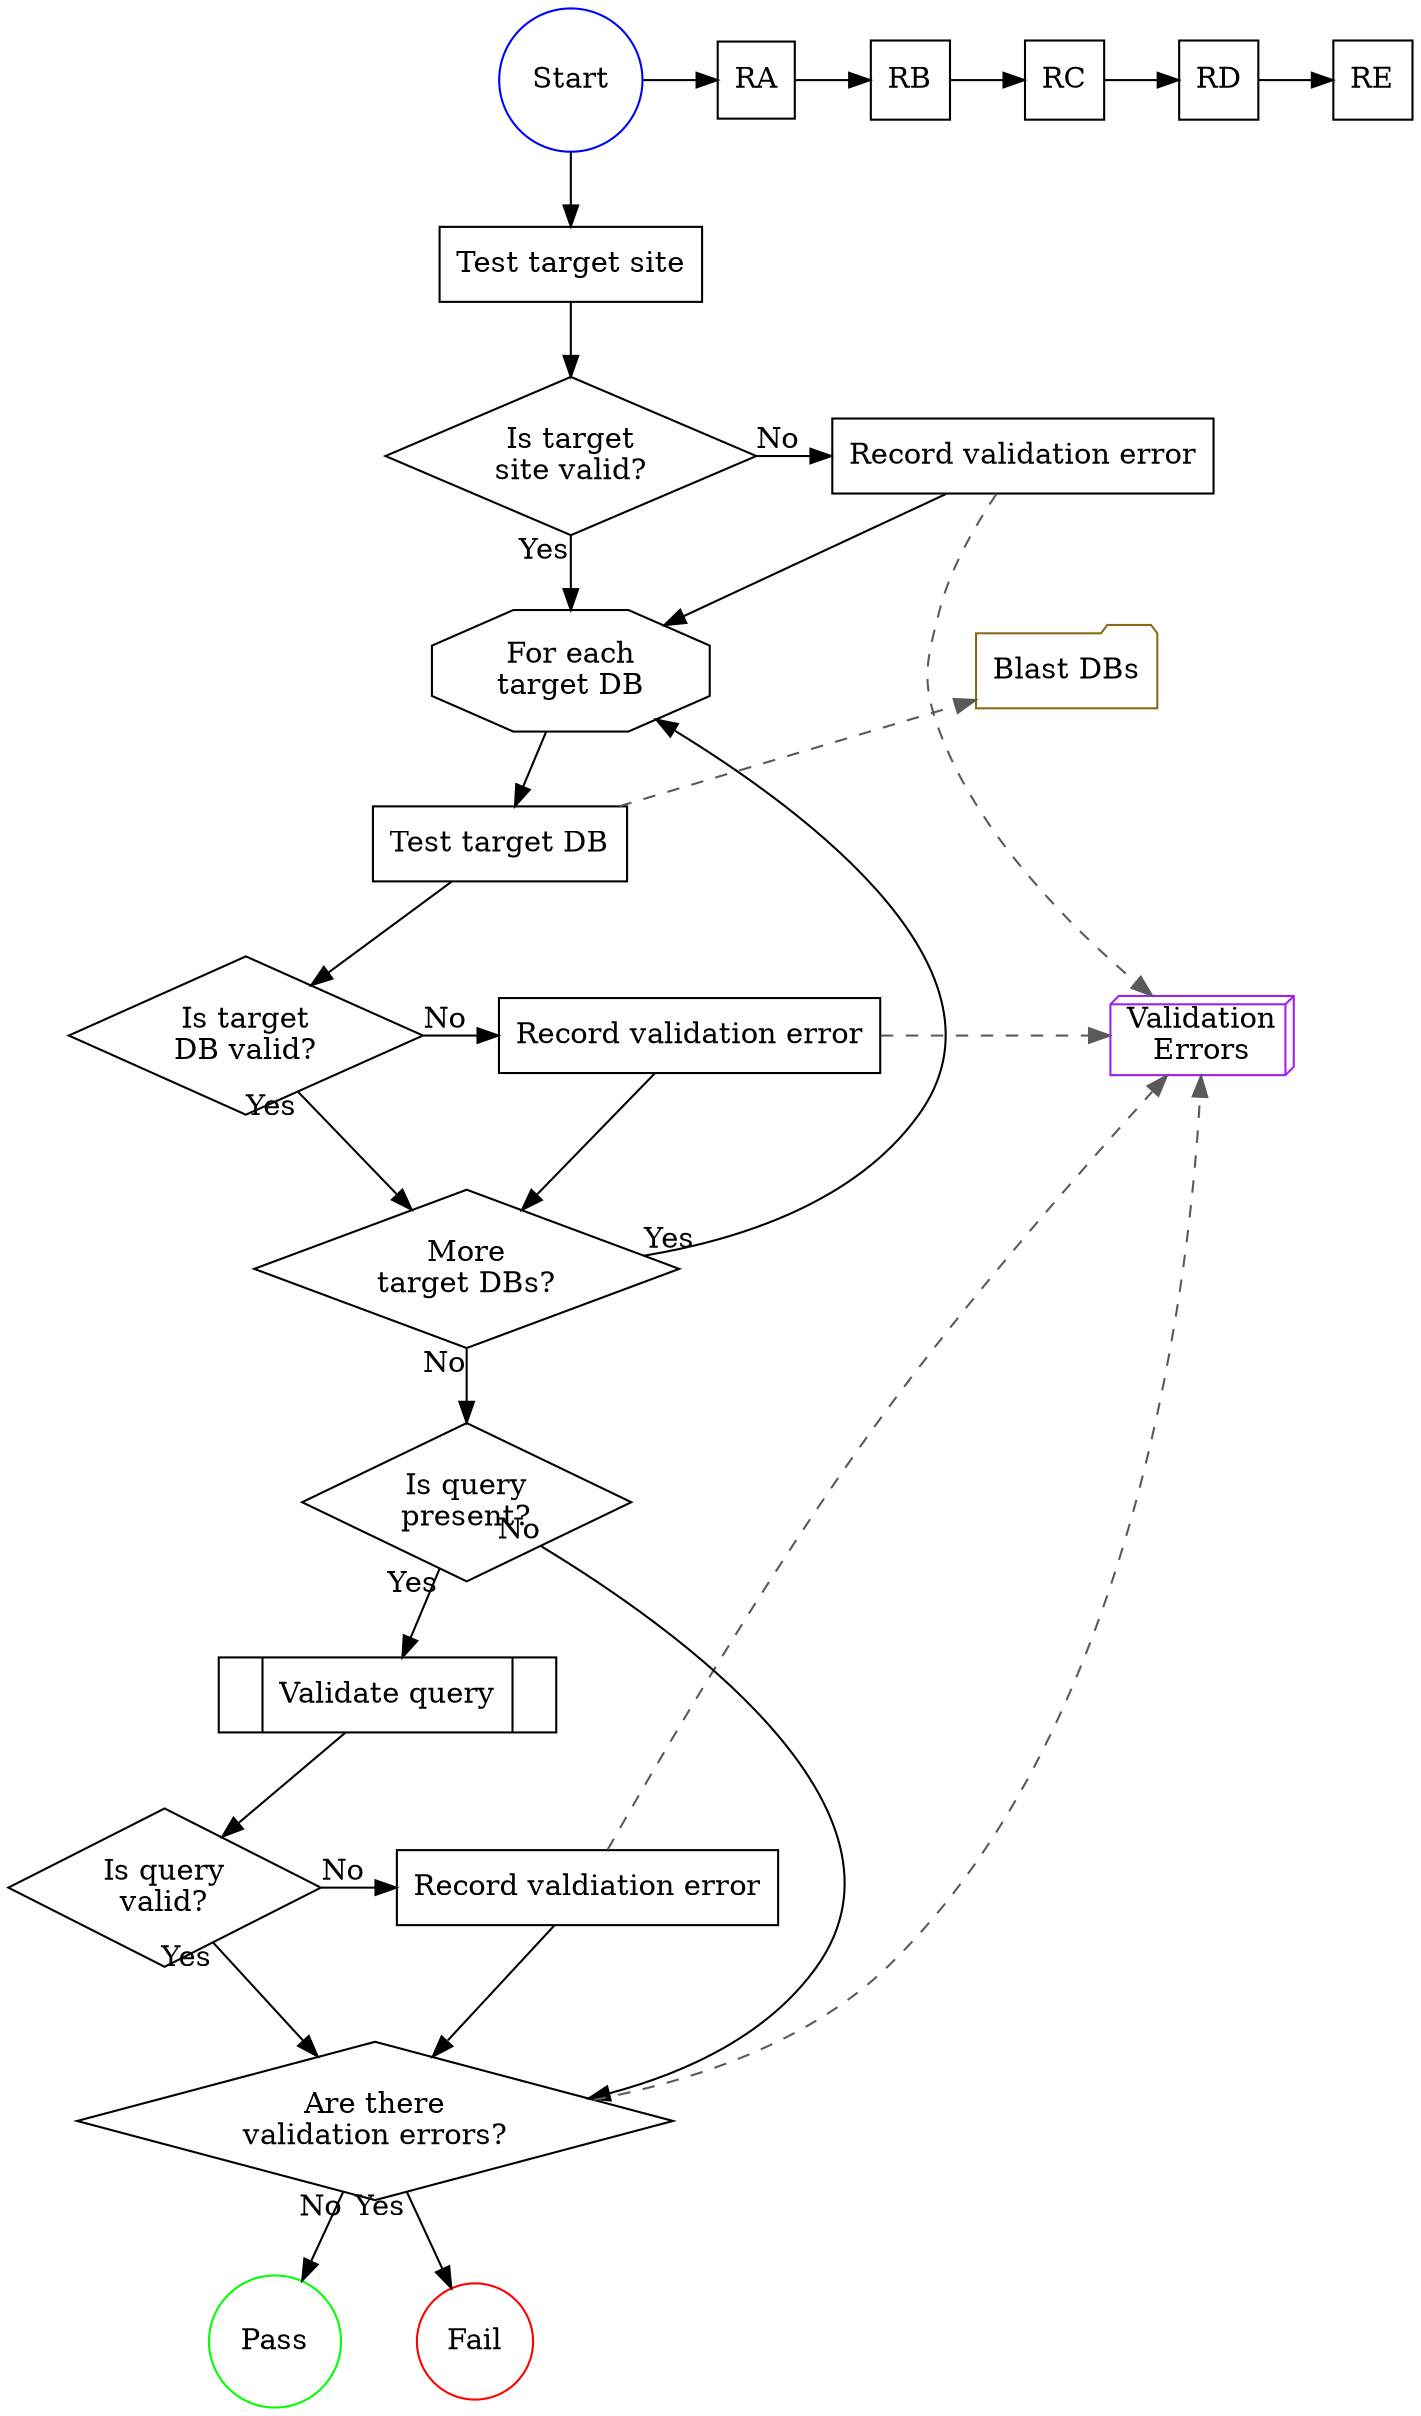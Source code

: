 digraph {
  graph [nodesep=0.5]

  #
  # Node Definitions
  #

  # Ends
  {
    node [shape="circle"]
    start [label="Start", color="blue"]
    pass  [label="Pass", color="green"]
    fail  [label="Fail", color="red"]
  }

  # File Systems
  {
    node [shape="folder", color="goldenrod4"]
    blast [label="Blast DBs"]
  }

  # Caches
  {
    node [shape="box3d", color="purple"]
    validationErrors [label="Validation\nErrors"]
  }

  # Processes
  {
    node [shape="rectangle"]
    validateTargetSite [label="Test target site"]
    validateTargetDB   [label="Test target DB"]
    recordError1 [label="Record validation error"]
    recordError2 [label="Record validation error"]
    recordError3 [label="Record valdiation error"]
  }

  # External Processes
  {
    node [shape="record"]
    validateQuery [label="|Validate query|"]
  }

  # Loops
  {
    node [shape="octagon"]
    forEachDB [label="For each\ntarget DB"]
  }

  # Decisions
  {
    node [shape="diamond"]
    isTargetSiteValid    [label="Is target\nsite valid?"]
    areMoreTargetDBs     [label="More\ntarget DBs?"]
    isTargetDBValid      [label="Is target\nDB valid?"]
    isQueryPresent       [label="Is query\npresent?"]
    haveValidationErrors [label="Are there\nvalidation errors?"]
    isQueryValid         [label="Is query\nvalid?"]
  }

  # Layout
  {
    node [shape=square]
    RA; RB; RC; RD; RE
  }

  #
  # Edge Definitions
  #

  # Process
  {
  
    start                -> validateTargetSite
    validateTargetSite   -> isTargetSiteValid
    isTargetSiteValid    -> recordError1 [taillabel="No"]
    isTargetSiteValid    -> forEachDB [taillabel="Yes"]
    recordError1         -> forEachDB [constraint=false]
    forEachDB            -> validateTargetDB
    validateTargetDB     -> isTargetDBValid
    isTargetDBValid      -> recordError2 [taillabel="No"]
    isTargetDBValid      -> areMoreTargetDBs [taillabel="Yes"]
    recordError2         -> areMoreTargetDBs [constraint=false]
    areMoreTargetDBs     -> isQueryPresent [taillabel="No"]
    areMoreTargetDBs     -> forEachDB [taillabel="Yes"]
    isQueryPresent       -> haveValidationErrors [taillabel="No"]
    isQueryPresent       -> validateQuery [taillabel="Yes"]
    validateQuery        -> isQueryValid
    isQueryValid         -> recordError3 [taillabel="No"]
    isQueryValid         -> haveValidationErrors [taillabel="Yes"]
    recordError3         -> haveValidationErrors [constraint=false]
    haveValidationErrors -> pass [taillabel="No"]
    haveValidationErrors -> fail [taillabel="Yes"]
  }

  # Dependencies
  {
    edge [constraint=false, color="gray35", style="dashed"]
    recordError1 -> validationErrors
    recordError2 -> validationErrors
    recordError3 -> validationErrors
    haveValidationErrors -> validationErrors
    validateTargetDB -> blast
  }

  # Layout
  {
    start
    -> RA
    -> RB
    -> RC
    -> RD
    -> RE
  }

  #
  # Positioning
  #
  {
    rank=same
    start
    RA; RB; RC; RD; RE
  }
  { rank=same; isTargetSiteValid; recordError1 }
  { rank=same; isTargetDBValid; recordError2; validationErrors }
  { rank=same; isQueryValid; recordError3 }
  { rank=same; forEachDB; blast}
}